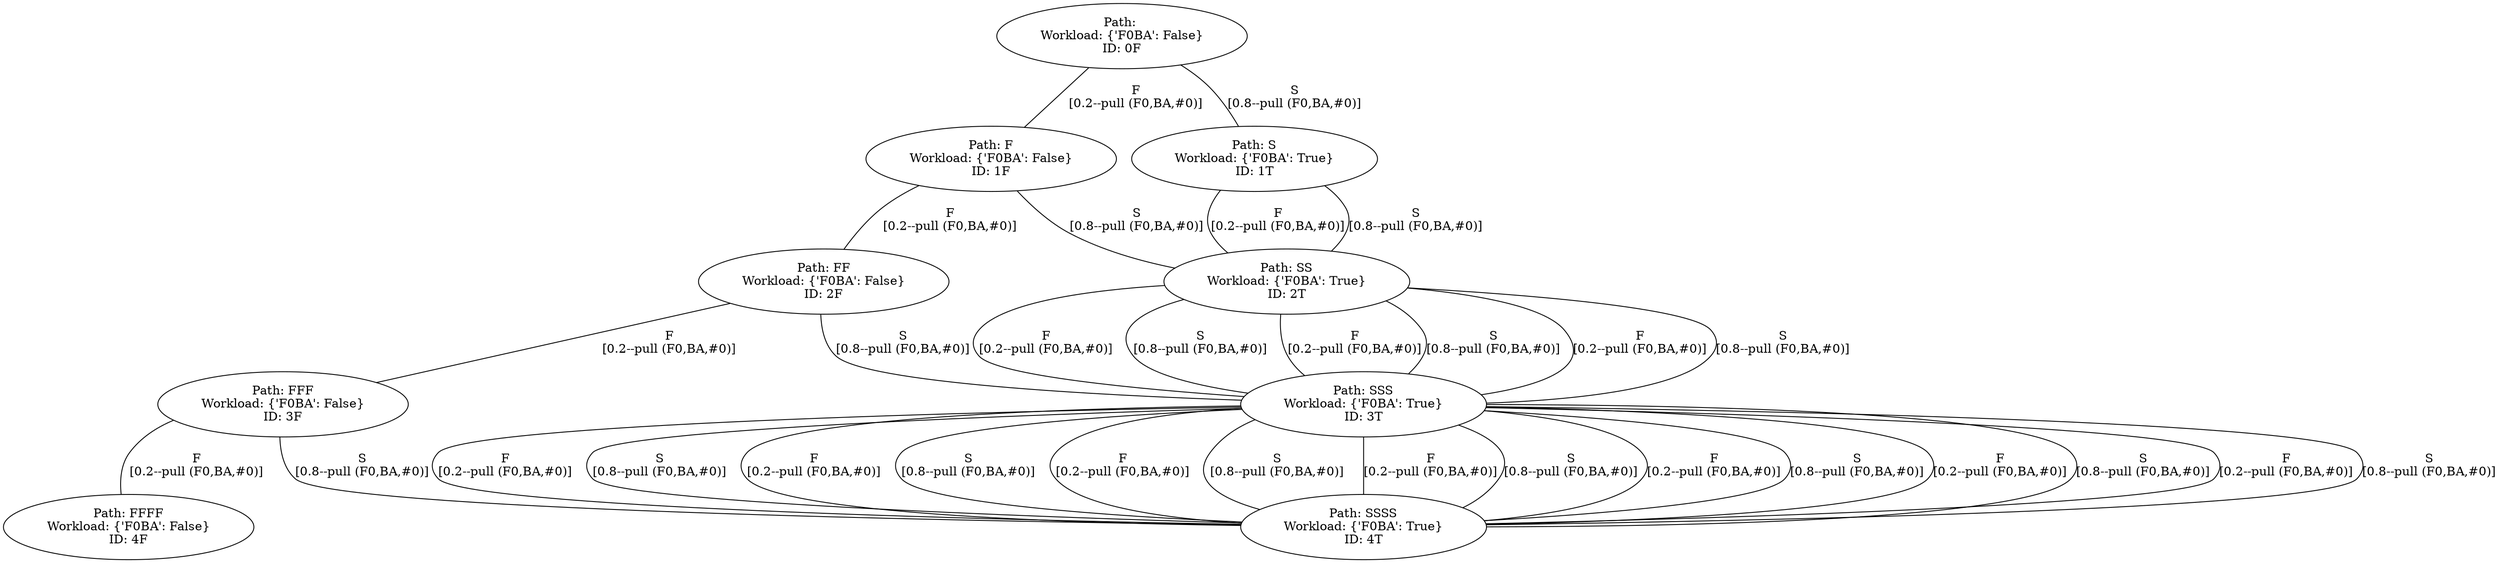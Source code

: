 graph DAG {
	"0F" [label="Path: 
Workload: {'F0BA': False}
ID: 0F"]
	"0F" [label="Path: 
Workload: {'F0BA': False}
ID: 0F1F"]
	"0F" -- "1F" [label="F
[0.2--pull (F0,BA,#0)]"]
	"1F" [label="Path: F
Workload: {'F0BA': False}
ID: 1F"]
	"1F" [label="Path: F
Workload: {'F0BA': False}
ID: 1F2F"]
	"1F" -- "2F" [label="F
[0.2--pull (F0,BA,#0)]"]
	"2F" [label="Path: FF
Workload: {'F0BA': False}
ID: 2F"]
	"2F" [label="Path: FF
Workload: {'F0BA': False}
ID: 2F3F"]
	"2F" -- "3F" [label="F
[0.2--pull (F0,BA,#0)]"]
	"3F" [label="Path: FFF
Workload: {'F0BA': False}
ID: 3F"]
	"3F" [label="Path: FFF
Workload: {'F0BA': False}
ID: 3F4F"]
	"3F" -- "4F" [label="F
[0.2--pull (F0,BA,#0)]"]
	"4F" [label="Path: FFFF
Workload: {'F0BA': False}
ID: 4F"]
	"3F" [label="Path: FFF
Workload: {'F0BA': False}
ID: 3F"]
	"3F" -- "4T" [label="S
[0.8--pull (F0,BA,#0)]"]
	"4T" [label="Path: FFFS
Workload: {'F0BA': True}
ID: 4T"]
	"2F" [label="Path: FF
Workload: {'F0BA': False}
ID: 2F"]
	"2F" -- "3T" [label="S
[0.8--pull (F0,BA,#0)]"]
	"3T" [label="Path: FFS
Workload: {'F0BA': True}
ID: 3T"]
	"3T" [label="Path: FFS
Workload: {'F0BA': True}
ID: 3T4T"]
	"3T" -- "4T" [label="F
[0.2--pull (F0,BA,#0)]"]
	"4T" [label="Path: FFSF
Workload: {'F0BA': True}
ID: 4T"]
	"3T" [label="Path: FFS
Workload: {'F0BA': True}
ID: 3T"]
	"3T" -- "4T" [label="S
[0.8--pull (F0,BA,#0)]"]
	"4T" [label="Path: FFSS
Workload: {'F0BA': True}
ID: 4T"]
	"1F" [label="Path: F
Workload: {'F0BA': False}
ID: 1F"]
	"1F" -- "2T" [label="S
[0.8--pull (F0,BA,#0)]"]
	"2T" [label="Path: FS
Workload: {'F0BA': True}
ID: 2T"]
	"2T" [label="Path: FS
Workload: {'F0BA': True}
ID: 2T3T"]
	"2T" -- "3T" [label="F
[0.2--pull (F0,BA,#0)]"]
	"3T" [label="Path: FSF
Workload: {'F0BA': True}
ID: 3T"]
	"3T" [label="Path: FSF
Workload: {'F0BA': True}
ID: 3T4T"]
	"3T" -- "4T" [label="F
[0.2--pull (F0,BA,#0)]"]
	"4T" [label="Path: FSFF
Workload: {'F0BA': True}
ID: 4T"]
	"3T" [label="Path: FSF
Workload: {'F0BA': True}
ID: 3T"]
	"3T" -- "4T" [label="S
[0.8--pull (F0,BA,#0)]"]
	"4T" [label="Path: FSFS
Workload: {'F0BA': True}
ID: 4T"]
	"2T" [label="Path: FS
Workload: {'F0BA': True}
ID: 2T"]
	"2T" -- "3T" [label="S
[0.8--pull (F0,BA,#0)]"]
	"3T" [label="Path: FSS
Workload: {'F0BA': True}
ID: 3T"]
	"3T" [label="Path: FSS
Workload: {'F0BA': True}
ID: 3T4T"]
	"3T" -- "4T" [label="F
[0.2--pull (F0,BA,#0)]"]
	"4T" [label="Path: FSSF
Workload: {'F0BA': True}
ID: 4T"]
	"3T" [label="Path: FSS
Workload: {'F0BA': True}
ID: 3T"]
	"3T" -- "4T" [label="S
[0.8--pull (F0,BA,#0)]"]
	"4T" [label="Path: FSSS
Workload: {'F0BA': True}
ID: 4T"]
	"0F" [label="Path: 
Workload: {'F0BA': False}
ID: 0F"]
	"0F" -- "1T" [label="S
[0.8--pull (F0,BA,#0)]"]
	"1T" [label="Path: S
Workload: {'F0BA': True}
ID: 1T"]
	"1T" [label="Path: S
Workload: {'F0BA': True}
ID: 1T2T"]
	"1T" -- "2T" [label="F
[0.2--pull (F0,BA,#0)]"]
	"2T" [label="Path: SF
Workload: {'F0BA': True}
ID: 2T"]
	"2T" [label="Path: SF
Workload: {'F0BA': True}
ID: 2T3T"]
	"2T" -- "3T" [label="F
[0.2--pull (F0,BA,#0)]"]
	"3T" [label="Path: SFF
Workload: {'F0BA': True}
ID: 3T"]
	"3T" [label="Path: SFF
Workload: {'F0BA': True}
ID: 3T4T"]
	"3T" -- "4T" [label="F
[0.2--pull (F0,BA,#0)]"]
	"4T" [label="Path: SFFF
Workload: {'F0BA': True}
ID: 4T"]
	"3T" [label="Path: SFF
Workload: {'F0BA': True}
ID: 3T"]
	"3T" -- "4T" [label="S
[0.8--pull (F0,BA,#0)]"]
	"4T" [label="Path: SFFS
Workload: {'F0BA': True}
ID: 4T"]
	"2T" [label="Path: SF
Workload: {'F0BA': True}
ID: 2T"]
	"2T" -- "3T" [label="S
[0.8--pull (F0,BA,#0)]"]
	"3T" [label="Path: SFS
Workload: {'F0BA': True}
ID: 3T"]
	"3T" [label="Path: SFS
Workload: {'F0BA': True}
ID: 3T4T"]
	"3T" -- "4T" [label="F
[0.2--pull (F0,BA,#0)]"]
	"4T" [label="Path: SFSF
Workload: {'F0BA': True}
ID: 4T"]
	"3T" [label="Path: SFS
Workload: {'F0BA': True}
ID: 3T"]
	"3T" -- "4T" [label="S
[0.8--pull (F0,BA,#0)]"]
	"4T" [label="Path: SFSS
Workload: {'F0BA': True}
ID: 4T"]
	"1T" [label="Path: S
Workload: {'F0BA': True}
ID: 1T"]
	"1T" -- "2T" [label="S
[0.8--pull (F0,BA,#0)]"]
	"2T" [label="Path: SS
Workload: {'F0BA': True}
ID: 2T"]
	"2T" [label="Path: SS
Workload: {'F0BA': True}
ID: 2T3T"]
	"2T" -- "3T" [label="F
[0.2--pull (F0,BA,#0)]"]
	"3T" [label="Path: SSF
Workload: {'F0BA': True}
ID: 3T"]
	"3T" [label="Path: SSF
Workload: {'F0BA': True}
ID: 3T4T"]
	"3T" -- "4T" [label="F
[0.2--pull (F0,BA,#0)]"]
	"4T" [label="Path: SSFF
Workload: {'F0BA': True}
ID: 4T"]
	"3T" [label="Path: SSF
Workload: {'F0BA': True}
ID: 3T"]
	"3T" -- "4T" [label="S
[0.8--pull (F0,BA,#0)]"]
	"4T" [label="Path: SSFS
Workload: {'F0BA': True}
ID: 4T"]
	"2T" [label="Path: SS
Workload: {'F0BA': True}
ID: 2T"]
	"2T" -- "3T" [label="S
[0.8--pull (F0,BA,#0)]"]
	"3T" [label="Path: SSS
Workload: {'F0BA': True}
ID: 3T"]
	"3T" [label="Path: SSS
Workload: {'F0BA': True}
ID: 3T4T"]
	"3T" -- "4T" [label="F
[0.2--pull (F0,BA,#0)]"]
	"4T" [label="Path: SSSF
Workload: {'F0BA': True}
ID: 4T"]
	"3T" [label="Path: SSS
Workload: {'F0BA': True}
ID: 3T"]
	"3T" -- "4T" [label="S
[0.8--pull (F0,BA,#0)]"]
	"4T" [label="Path: SSSS
Workload: {'F0BA': True}
ID: 4T"]
}
